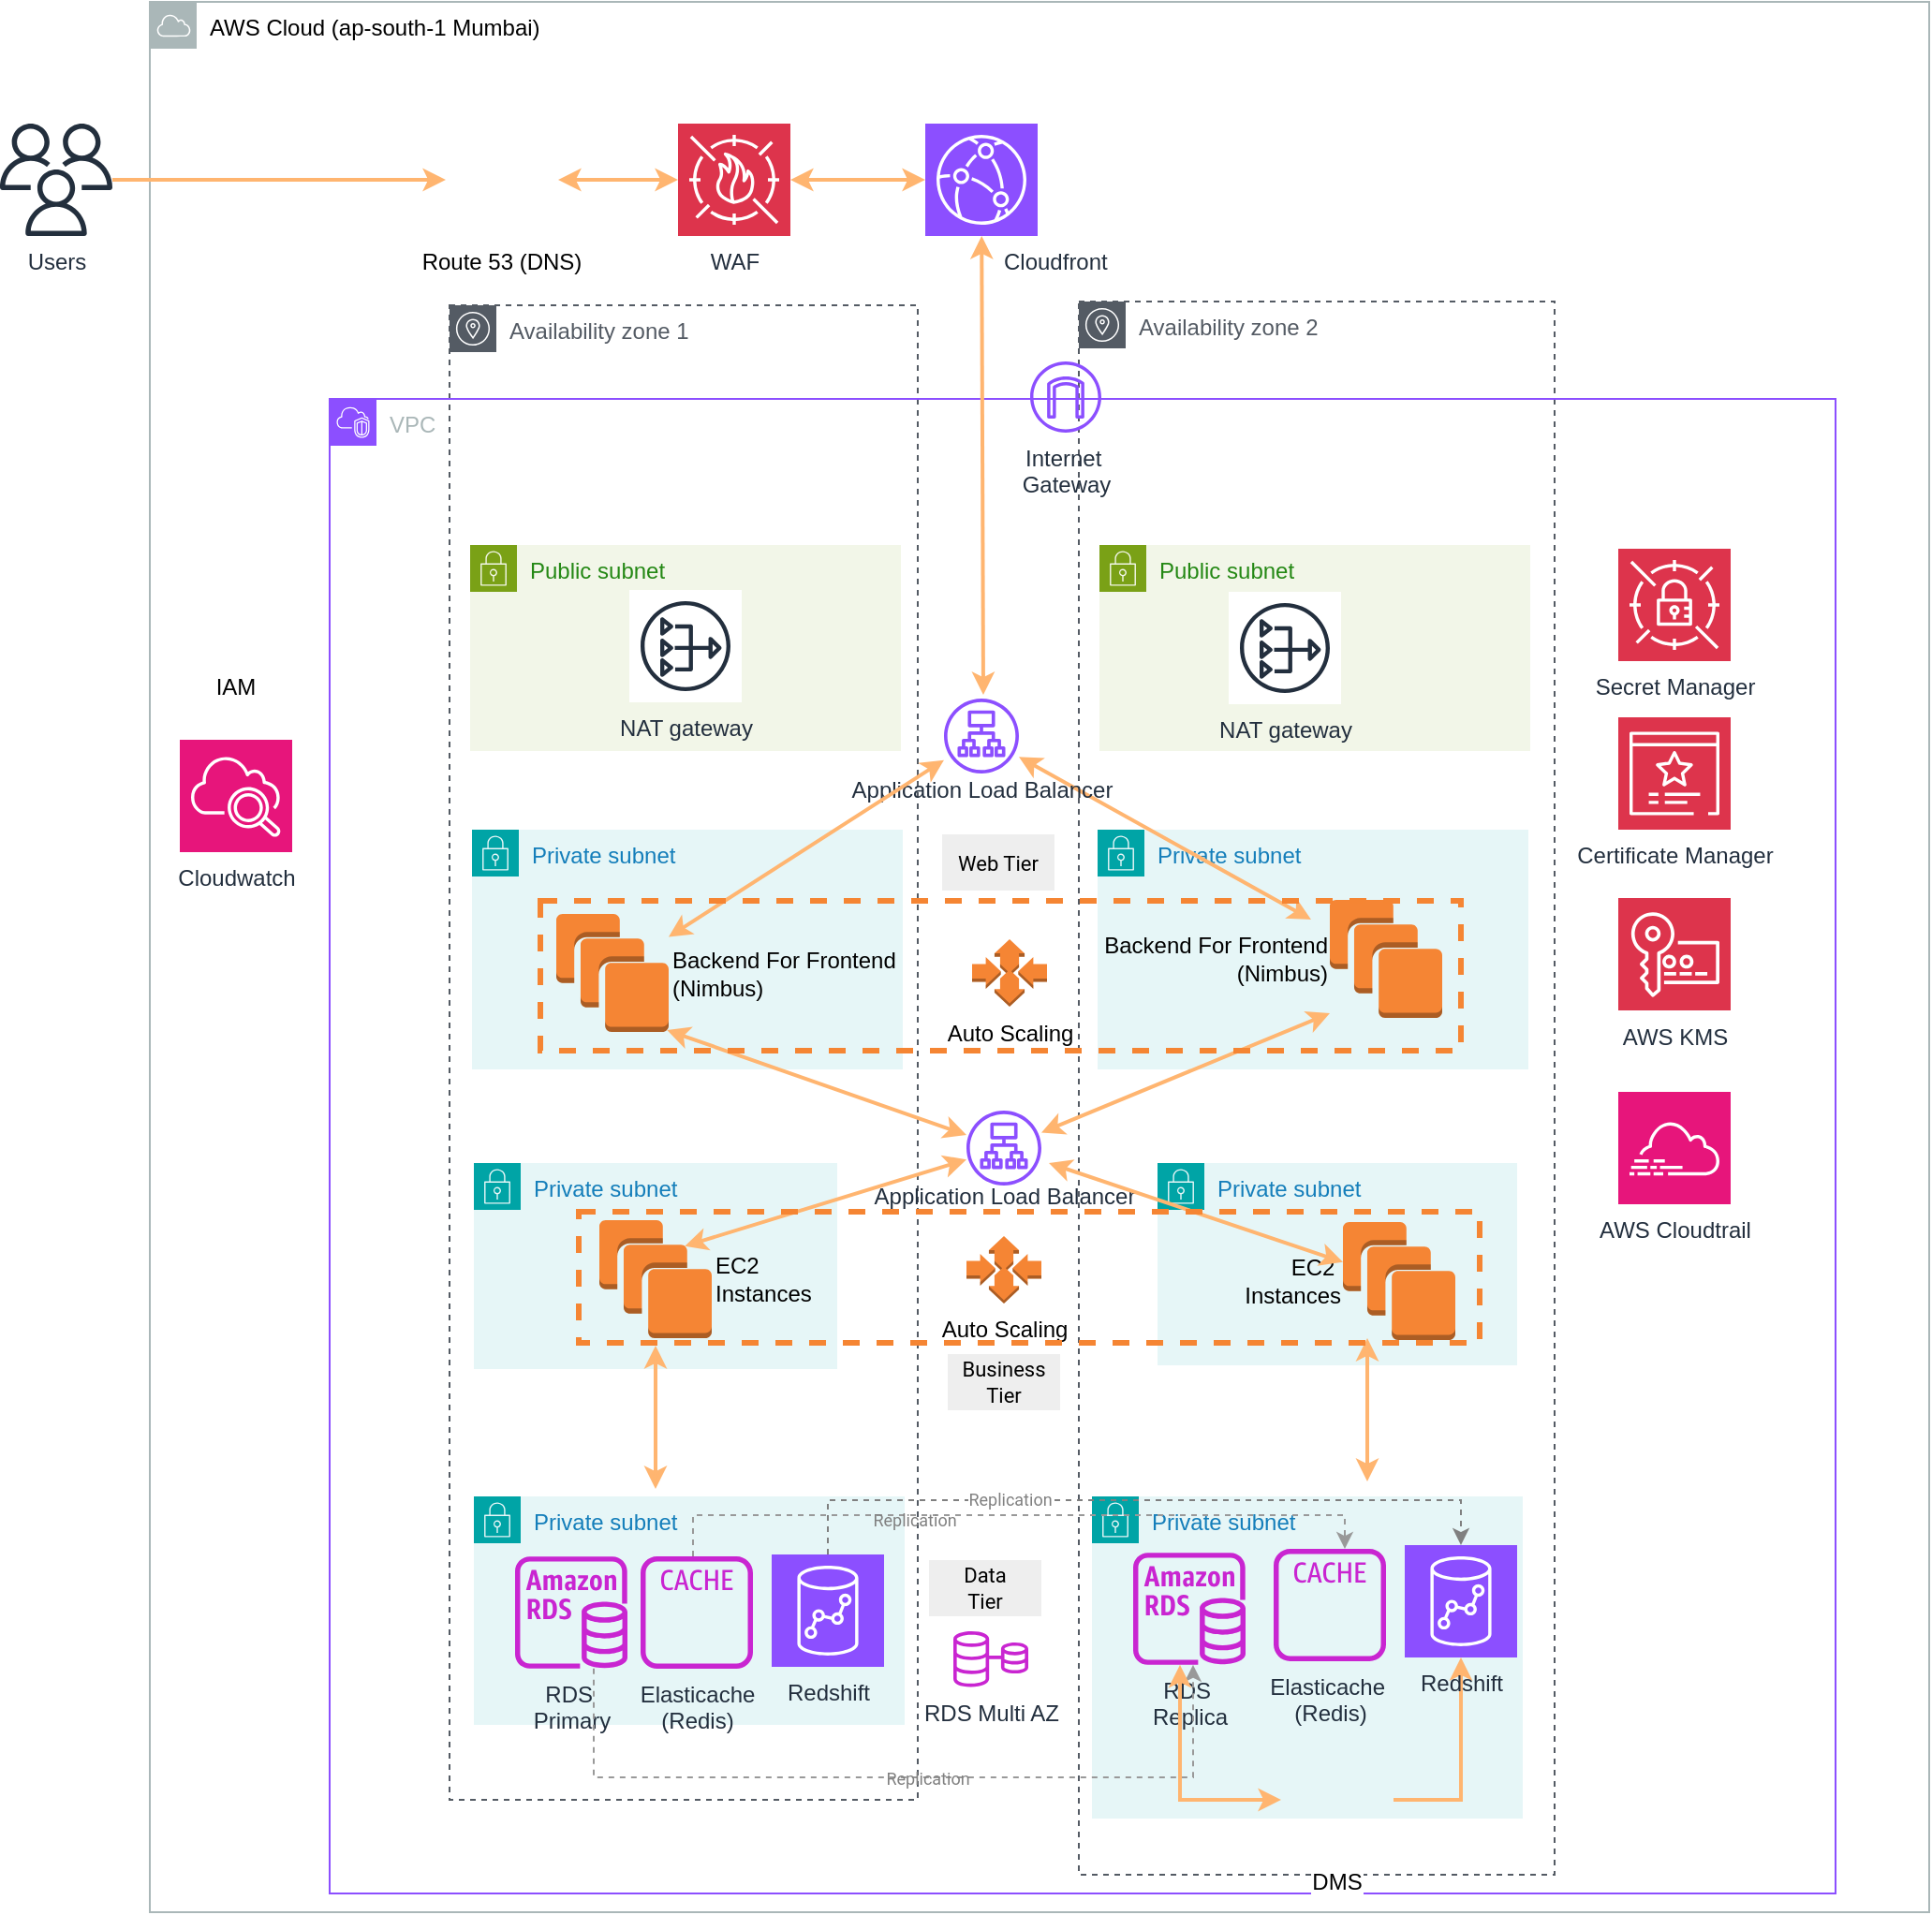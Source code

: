<mxfile version="26.2.4">
  <diagram name="Page-1" id="WeYYNO_cnOW3rP-ONKd1">
    <mxGraphModel dx="1580" dy="1028" grid="1" gridSize="10" guides="1" tooltips="1" connect="1" arrows="1" fold="1" page="1" pageScale="1" pageWidth="1920" pageHeight="1200" math="0" shadow="0">
      <root>
        <mxCell id="0" />
        <mxCell id="1" parent="0" />
        <mxCell id="hNXyFlIkJo8MUDTogeBv-33" value="AWS Cloud (ap-south-1 Mumbai)" style="sketch=0;outlineConnect=0;gradientColor=none;html=1;whiteSpace=wrap;fontSize=12;fontStyle=0;shape=mxgraph.aws4.group;grIcon=mxgraph.aws4.group_aws_cloud;strokeColor=#AAB7B8;fillColor=none;verticalAlign=top;align=left;spacingLeft=30;fontColor=#000000;dashed=0;" parent="1" vertex="1">
          <mxGeometry x="100" y="50" width="950" height="1020" as="geometry" />
        </mxCell>
        <mxCell id="hNXyFlIkJo8MUDTogeBv-4" value="Availability zone 2" style="sketch=0;outlineConnect=0;gradientColor=none;html=1;whiteSpace=wrap;fontSize=12;fontStyle=0;shape=mxgraph.aws4.group;grIcon=mxgraph.aws4.group_availability_zone;strokeColor=#545B64;fillColor=none;verticalAlign=top;align=left;spacingLeft=30;fontColor=#545B64;dashed=1;" parent="1" vertex="1">
          <mxGeometry x="596" y="210" width="254" height="840" as="geometry" />
        </mxCell>
        <mxCell id="hNXyFlIkJo8MUDTogeBv-27" value="Private subnet" style="points=[[0,0],[0.25,0],[0.5,0],[0.75,0],[1,0],[1,0.25],[1,0.5],[1,0.75],[1,1],[0.75,1],[0.5,1],[0.25,1],[0,1],[0,0.75],[0,0.5],[0,0.25]];outlineConnect=0;gradientColor=none;html=1;whiteSpace=wrap;fontSize=12;fontStyle=0;container=1;pointerEvents=0;collapsible=0;recursiveResize=0;shape=mxgraph.aws4.group;grIcon=mxgraph.aws4.group_security_group;grStroke=0;strokeColor=#00A4A6;fillColor=#E6F6F7;verticalAlign=top;align=left;spacingLeft=30;fontColor=#147EBA;dashed=0;" parent="1" vertex="1">
          <mxGeometry x="606" y="492" width="230" height="128" as="geometry" />
        </mxCell>
        <mxCell id="hNXyFlIkJo8MUDTogeBv-3" value="Availability zone 1" style="sketch=0;outlineConnect=0;gradientColor=none;html=1;whiteSpace=wrap;fontSize=12;fontStyle=0;shape=mxgraph.aws4.group;grIcon=mxgraph.aws4.group_availability_zone;strokeColor=#545B64;fillColor=none;verticalAlign=top;align=left;spacingLeft=30;fontColor=#545B64;dashed=1;" parent="1" vertex="1">
          <mxGeometry x="260" y="212" width="250" height="798" as="geometry" />
        </mxCell>
        <mxCell id="hNXyFlIkJo8MUDTogeBv-12" value="Private subnet" style="points=[[0,0],[0.25,0],[0.5,0],[0.75,0],[1,0],[1,0.25],[1,0.5],[1,0.75],[1,1],[0.75,1],[0.5,1],[0.25,1],[0,1],[0,0.75],[0,0.5],[0,0.25]];outlineConnect=0;gradientColor=none;html=1;whiteSpace=wrap;fontSize=12;fontStyle=0;container=0;pointerEvents=0;collapsible=0;recursiveResize=0;shape=mxgraph.aws4.group;grIcon=mxgraph.aws4.group_security_group;grStroke=0;strokeColor=#00A4A6;fillColor=#E6F6F7;verticalAlign=top;align=left;spacingLeft=30;fontColor=#147EBA;dashed=0;" parent="1" vertex="1">
          <mxGeometry x="272" y="492" width="230" height="128" as="geometry" />
        </mxCell>
        <mxCell id="hNXyFlIkJo8MUDTogeBv-5" value="Public subnet" style="points=[[0,0],[0.25,0],[0.5,0],[0.75,0],[1,0],[1,0.25],[1,0.5],[1,0.75],[1,1],[0.75,1],[0.5,1],[0.25,1],[0,1],[0,0.75],[0,0.5],[0,0.25]];outlineConnect=0;gradientColor=none;html=1;whiteSpace=wrap;fontSize=12;fontStyle=0;container=1;pointerEvents=0;collapsible=0;recursiveResize=0;shape=mxgraph.aws4.group;grIcon=mxgraph.aws4.group_security_group;grStroke=0;strokeColor=#7AA116;fillColor=#F2F6E8;verticalAlign=top;align=left;spacingLeft=30;fontColor=#248814;dashed=0;" parent="1" vertex="1">
          <mxGeometry x="271" y="340" width="230" height="110" as="geometry" />
        </mxCell>
        <mxCell id="hNXyFlIkJo8MUDTogeBv-7" value="NAT gateway" style="sketch=0;outlineConnect=0;fontColor=#232F3E;gradientColor=none;strokeColor=#232F3E;fillColor=#ffffff;dashed=0;verticalLabelPosition=bottom;verticalAlign=top;align=center;html=1;fontSize=12;fontStyle=0;aspect=fixed;shape=mxgraph.aws4.resourceIcon;resIcon=mxgraph.aws4.nat_gateway;" parent="hNXyFlIkJo8MUDTogeBv-5" vertex="1">
          <mxGeometry x="85" y="24" width="60" height="60" as="geometry" />
        </mxCell>
        <mxCell id="hNXyFlIkJo8MUDTogeBv-1" value="VPC" style="points=[[0,0],[0.25,0],[0.5,0],[0.75,0],[1,0],[1,0.25],[1,0.5],[1,0.75],[1,1],[0.75,1],[0.5,1],[0.25,1],[0,1],[0,0.75],[0,0.5],[0,0.25]];outlineConnect=0;gradientColor=none;html=1;whiteSpace=wrap;fontSize=12;fontStyle=0;container=0;pointerEvents=0;collapsible=0;recursiveResize=0;shape=mxgraph.aws4.group;grIcon=mxgraph.aws4.group_vpc2;strokeColor=#8C4FFF;fillColor=none;verticalAlign=top;align=left;spacingLeft=30;fontColor=#AAB7B8;dashed=0;" parent="1" vertex="1">
          <mxGeometry x="196" y="262" width="804" height="798" as="geometry" />
        </mxCell>
        <mxCell id="hNXyFlIkJo8MUDTogeBv-16" value="Private subnet" style="points=[[0,0],[0.25,0],[0.5,0],[0.75,0],[1,0],[1,0.25],[1,0.5],[1,0.75],[1,1],[0.75,1],[0.5,1],[0.25,1],[0,1],[0,0.75],[0,0.5],[0,0.25]];outlineConnect=0;gradientColor=none;html=1;whiteSpace=wrap;fontSize=12;fontStyle=0;container=1;pointerEvents=0;collapsible=0;recursiveResize=0;shape=mxgraph.aws4.group;grIcon=mxgraph.aws4.group_security_group;grStroke=0;strokeColor=#00A4A6;fillColor=#E6F6F7;verticalAlign=top;align=left;spacingLeft=30;fontColor=#147EBA;dashed=0;fillStyle=solid;" parent="1" vertex="1">
          <mxGeometry x="273" y="848" width="230" height="122" as="geometry" />
        </mxCell>
        <mxCell id="hNXyFlIkJo8MUDTogeBv-17" value="RDS&amp;nbsp;&lt;div&gt;Primary&lt;/div&gt;" style="sketch=0;outlineConnect=0;fontColor=#232F3E;gradientColor=none;fillColor=#C925D1;strokeColor=none;dashed=0;verticalLabelPosition=bottom;verticalAlign=top;align=center;html=1;fontSize=12;fontStyle=0;aspect=fixed;pointerEvents=1;shape=mxgraph.aws4.rds_instance;" parent="hNXyFlIkJo8MUDTogeBv-16" vertex="1">
          <mxGeometry x="22" y="32" width="60" height="60" as="geometry" />
        </mxCell>
        <mxCell id="hNXyFlIkJo8MUDTogeBv-34" value="Elasticache&lt;div&gt;(Redis)&lt;/div&gt;" style="sketch=0;outlineConnect=0;fontColor=#232F3E;gradientColor=none;fillColor=#C925D1;strokeColor=none;dashed=0;verticalLabelPosition=bottom;verticalAlign=top;align=center;html=1;fontSize=12;fontStyle=0;aspect=fixed;pointerEvents=1;shape=mxgraph.aws4.cache_node;" parent="hNXyFlIkJo8MUDTogeBv-16" vertex="1">
          <mxGeometry x="89" y="32" width="60" height="60" as="geometry" />
        </mxCell>
        <mxCell id="b5st0e11Lzg3NIMRonRP-62" value="Redshift" style="sketch=0;points=[[0,0,0],[0.25,0,0],[0.5,0,0],[0.75,0,0],[1,0,0],[0,1,0],[0.25,1,0],[0.5,1,0],[0.75,1,0],[1,1,0],[0,0.25,0],[0,0.5,0],[0,0.75,0],[1,0.25,0],[1,0.5,0],[1,0.75,0]];outlineConnect=0;fontColor=#232F3E;fillColor=#8C4FFF;strokeColor=#ffffff;dashed=0;verticalLabelPosition=bottom;verticalAlign=top;align=center;html=1;fontSize=12;fontStyle=0;aspect=fixed;shape=mxgraph.aws4.resourceIcon;resIcon=mxgraph.aws4.redshift;" vertex="1" parent="hNXyFlIkJo8MUDTogeBv-16">
          <mxGeometry x="159" y="31" width="60" height="60" as="geometry" />
        </mxCell>
        <mxCell id="hNXyFlIkJo8MUDTogeBv-23" value="Public subnet" style="points=[[0,0],[0.25,0],[0.5,0],[0.75,0],[1,0],[1,0.25],[1,0.5],[1,0.75],[1,1],[0.75,1],[0.5,1],[0.25,1],[0,1],[0,0.75],[0,0.5],[0,0.25]];outlineConnect=0;gradientColor=none;html=1;whiteSpace=wrap;fontSize=12;fontStyle=0;container=1;pointerEvents=0;collapsible=0;recursiveResize=0;shape=mxgraph.aws4.group;grIcon=mxgraph.aws4.group_security_group;grStroke=0;strokeColor=#7AA116;fillColor=#F2F6E8;verticalAlign=top;align=left;spacingLeft=30;fontColor=#248814;dashed=0;" parent="1" vertex="1">
          <mxGeometry x="607" y="340" width="230" height="110" as="geometry" />
        </mxCell>
        <mxCell id="hNXyFlIkJo8MUDTogeBv-25" value="NAT gateway" style="sketch=0;outlineConnect=0;fontColor=#232F3E;gradientColor=none;strokeColor=#232F3E;fillColor=#ffffff;dashed=0;verticalLabelPosition=bottom;verticalAlign=top;align=center;html=1;fontSize=12;fontStyle=0;aspect=fixed;shape=mxgraph.aws4.resourceIcon;resIcon=mxgraph.aws4.nat_gateway;" parent="hNXyFlIkJo8MUDTogeBv-23" vertex="1">
          <mxGeometry x="69" y="25" width="60" height="60" as="geometry" />
        </mxCell>
        <mxCell id="hNXyFlIkJo8MUDTogeBv-30" value="Private subnet" style="points=[[0,0],[0.25,0],[0.5,0],[0.75,0],[1,0],[1,0.25],[1,0.5],[1,0.75],[1,1],[0.75,1],[0.5,1],[0.25,1],[0,1],[0,0.75],[0,0.5],[0,0.25]];outlineConnect=0;gradientColor=none;html=1;whiteSpace=wrap;fontSize=12;fontStyle=0;container=1;pointerEvents=0;collapsible=0;recursiveResize=0;shape=mxgraph.aws4.group;grIcon=mxgraph.aws4.group_security_group;grStroke=0;strokeColor=#00A4A6;fillColor=#E6F6F7;verticalAlign=top;align=left;spacingLeft=30;fontColor=#147EBA;dashed=0;" parent="1" vertex="1">
          <mxGeometry x="603" y="848" width="230" height="172" as="geometry" />
        </mxCell>
        <mxCell id="hNXyFlIkJo8MUDTogeBv-31" value="RDS&amp;nbsp;&lt;div&gt;Replica&lt;/div&gt;" style="sketch=0;outlineConnect=0;fontColor=#232F3E;gradientColor=none;fillColor=#C925D1;strokeColor=none;dashed=0;verticalLabelPosition=bottom;verticalAlign=top;align=center;html=1;fontSize=12;fontStyle=0;aspect=fixed;pointerEvents=1;shape=mxgraph.aws4.rds_instance;" parent="hNXyFlIkJo8MUDTogeBv-30" vertex="1">
          <mxGeometry x="22" y="30" width="60" height="60" as="geometry" />
        </mxCell>
        <mxCell id="hNXyFlIkJo8MUDTogeBv-32" value="Elasticache&amp;nbsp;&lt;div&gt;(Redis)&lt;/div&gt;" style="sketch=0;outlineConnect=0;fontColor=#232F3E;gradientColor=none;fillColor=#C925D1;strokeColor=none;dashed=0;verticalLabelPosition=bottom;verticalAlign=top;align=center;html=1;fontSize=12;fontStyle=0;aspect=fixed;pointerEvents=1;shape=mxgraph.aws4.cache_node;" parent="hNXyFlIkJo8MUDTogeBv-30" vertex="1">
          <mxGeometry x="97" y="28" width="60" height="60" as="geometry" />
        </mxCell>
        <mxCell id="b5st0e11Lzg3NIMRonRP-4" value="Internet&amp;nbsp;&lt;div&gt;Gateway&lt;/div&gt;" style="sketch=0;outlineConnect=0;fontColor=#232F3E;gradientColor=none;fillColor=#8C4FFF;strokeColor=none;dashed=0;verticalLabelPosition=bottom;verticalAlign=top;align=center;html=1;fontSize=12;fontStyle=0;aspect=fixed;pointerEvents=1;shape=mxgraph.aws4.internet_gateway;" vertex="1" parent="1">
          <mxGeometry x="570" y="242" width="38" height="38" as="geometry" />
        </mxCell>
        <mxCell id="b5st0e11Lzg3NIMRonRP-10" value="" style="edgeStyle=orthogonalEdgeStyle;rounded=0;orthogonalLoop=1;jettySize=auto;html=1;dashed=1;strokeColor=#999999;" edge="1" parent="1" source="hNXyFlIkJo8MUDTogeBv-17" target="hNXyFlIkJo8MUDTogeBv-31">
          <mxGeometry relative="1" as="geometry">
            <Array as="points">
              <mxPoint x="337" y="998" />
              <mxPoint x="657" y="998" />
            </Array>
          </mxGeometry>
        </mxCell>
        <mxCell id="b5st0e11Lzg3NIMRonRP-11" value="Replication" style="edgeLabel;html=1;align=center;verticalAlign=middle;resizable=0;points=[];labelBackgroundColor=none;fontColor=#808080;fontSize=9;fontFamily=Roboto;fontSource=https%3A%2F%2Ffonts.googleapis.com%2Fcss%3Ffamily%3DRoboto;" vertex="1" connectable="0" parent="b5st0e11Lzg3NIMRonRP-10">
          <mxGeometry x="0.075" y="-1" relative="1" as="geometry">
            <mxPoint as="offset" />
          </mxGeometry>
        </mxCell>
        <mxCell id="b5st0e11Lzg3NIMRonRP-14" value="" style="edgeStyle=orthogonalEdgeStyle;rounded=0;orthogonalLoop=1;jettySize=auto;html=1;dashed=1;strokeColor=#999999;" edge="1" parent="1" source="hNXyFlIkJo8MUDTogeBv-34" target="hNXyFlIkJo8MUDTogeBv-32">
          <mxGeometry relative="1" as="geometry">
            <Array as="points">
              <mxPoint x="390" y="858" />
              <mxPoint x="738" y="858" />
            </Array>
          </mxGeometry>
        </mxCell>
        <mxCell id="b5st0e11Lzg3NIMRonRP-15" value="Replication" style="edgeLabel;html=1;align=center;verticalAlign=middle;resizable=0;points=[];labelBackgroundColor=none;fontColor=#808080;fontSize=9;fontFamily=Roboto;fontSource=https%3A%2F%2Ffonts.googleapis.com%2Fcss%3Ffamily%3DRoboto;" vertex="1" connectable="0" parent="b5st0e11Lzg3NIMRonRP-14">
          <mxGeometry x="-0.279" y="-3" relative="1" as="geometry">
            <mxPoint as="offset" />
          </mxGeometry>
        </mxCell>
        <mxCell id="b5st0e11Lzg3NIMRonRP-26" value="IAM" style="shape=image;verticalLabelPosition=bottom;labelBackgroundColor=default;verticalAlign=top;aspect=fixed;imageAspect=0;image=https://svgmix.com/uploads/4b20ce-aws-iam.svg;" vertex="1" parent="1">
          <mxGeometry x="116" y="342" width="60" height="60" as="geometry" />
        </mxCell>
        <mxCell id="b5st0e11Lzg3NIMRonRP-28" value="Cloudwatch" style="sketch=0;points=[[0,0,0],[0.25,0,0],[0.5,0,0],[0.75,0,0],[1,0,0],[0,1,0],[0.25,1,0],[0.5,1,0],[0.75,1,0],[1,1,0],[0,0.25,0],[0,0.5,0],[0,0.75,0],[1,0.25,0],[1,0.5,0],[1,0.75,0]];points=[[0,0,0],[0.25,0,0],[0.5,0,0],[0.75,0,0],[1,0,0],[0,1,0],[0.25,1,0],[0.5,1,0],[0.75,1,0],[1,1,0],[0,0.25,0],[0,0.5,0],[0,0.75,0],[1,0.25,0],[1,0.5,0],[1,0.75,0]];outlineConnect=0;fontColor=#232F3E;fillColor=#E7157B;strokeColor=#ffffff;dashed=0;verticalLabelPosition=bottom;verticalAlign=top;align=center;html=1;fontSize=12;fontStyle=0;aspect=fixed;shape=mxgraph.aws4.resourceIcon;resIcon=mxgraph.aws4.cloudwatch_2;" vertex="1" parent="1">
          <mxGeometry x="116" y="444" width="60" height="60" as="geometry" />
        </mxCell>
        <mxCell id="b5st0e11Lzg3NIMRonRP-29" value="Secret Manager" style="sketch=0;points=[[0,0,0],[0.25,0,0],[0.5,0,0],[0.75,0,0],[1,0,0],[0,1,0],[0.25,1,0],[0.5,1,0],[0.75,1,0],[1,1,0],[0,0.25,0],[0,0.5,0],[0,0.75,0],[1,0.25,0],[1,0.5,0],[1,0.75,0]];outlineConnect=0;fontColor=#232F3E;fillColor=#DD344C;strokeColor=#ffffff;dashed=0;verticalLabelPosition=bottom;verticalAlign=top;align=center;html=1;fontSize=12;fontStyle=0;aspect=fixed;shape=mxgraph.aws4.resourceIcon;resIcon=mxgraph.aws4.secrets_manager;" vertex="1" parent="1">
          <mxGeometry x="884" y="342" width="60" height="60" as="geometry" />
        </mxCell>
        <mxCell id="b5st0e11Lzg3NIMRonRP-30" value="Certificate Manager" style="sketch=0;points=[[0,0,0],[0.25,0,0],[0.5,0,0],[0.75,0,0],[1,0,0],[0,1,0],[0.25,1,0],[0.5,1,0],[0.75,1,0],[1,1,0],[0,0.25,0],[0,0.5,0],[0,0.75,0],[1,0.25,0],[1,0.5,0],[1,0.75,0]];outlineConnect=0;fontColor=#232F3E;fillColor=#DD344C;strokeColor=#ffffff;dashed=0;verticalLabelPosition=bottom;verticalAlign=top;align=center;html=1;fontSize=12;fontStyle=0;aspect=fixed;shape=mxgraph.aws4.resourceIcon;resIcon=mxgraph.aws4.certificate_manager_3;" vertex="1" parent="1">
          <mxGeometry x="884" y="432" width="60" height="60" as="geometry" />
        </mxCell>
        <mxCell id="b5st0e11Lzg3NIMRonRP-31" value="AWS KMS" style="sketch=0;points=[[0,0,0],[0.25,0,0],[0.5,0,0],[0.75,0,0],[1,0,0],[0,1,0],[0.25,1,0],[0.5,1,0],[0.75,1,0],[1,1,0],[0,0.25,0],[0,0.5,0],[0,0.75,0],[1,0.25,0],[1,0.5,0],[1,0.75,0]];outlineConnect=0;fontColor=#232F3E;fillColor=#DD344C;strokeColor=#ffffff;dashed=0;verticalLabelPosition=bottom;verticalAlign=top;align=center;html=1;fontSize=12;fontStyle=0;aspect=fixed;shape=mxgraph.aws4.resourceIcon;resIcon=mxgraph.aws4.key_management_service;" vertex="1" parent="1">
          <mxGeometry x="884" y="528.5" width="60" height="60" as="geometry" />
        </mxCell>
        <mxCell id="b5st0e11Lzg3NIMRonRP-32" value="AWS Cloudtrail" style="sketch=0;points=[[0,0,0],[0.25,0,0],[0.5,0,0],[0.75,0,0],[1,0,0],[0,1,0],[0.25,1,0],[0.5,1,0],[0.75,1,0],[1,1,0],[0,0.25,0],[0,0.5,0],[0,0.75,0],[1,0.25,0],[1,0.5,0],[1,0.75,0]];points=[[0,0,0],[0.25,0,0],[0.5,0,0],[0.75,0,0],[1,0,0],[0,1,0],[0.25,1,0],[0.5,1,0],[0.75,1,0],[1,1,0],[0,0.25,0],[0,0.5,0],[0,0.75,0],[1,0.25,0],[1,0.5,0],[1,0.75,0]];outlineConnect=0;fontColor=#232F3E;fillColor=#E7157B;strokeColor=#ffffff;dashed=0;verticalLabelPosition=bottom;verticalAlign=top;align=center;html=1;fontSize=12;fontStyle=0;aspect=fixed;shape=mxgraph.aws4.resourceIcon;resIcon=mxgraph.aws4.cloudtrail;" vertex="1" parent="1">
          <mxGeometry x="884" y="632" width="60" height="60" as="geometry" />
        </mxCell>
        <mxCell id="b5st0e11Lzg3NIMRonRP-37" value="" style="edgeStyle=orthogonalEdgeStyle;rounded=0;orthogonalLoop=1;jettySize=auto;html=1;strokeColor=#FFB570;strokeWidth=2;startArrow=classic;startFill=1;" edge="1" parent="1" source="b5st0e11Lzg3NIMRonRP-34" target="b5st0e11Lzg3NIMRonRP-35">
          <mxGeometry relative="1" as="geometry" />
        </mxCell>
        <mxCell id="b5st0e11Lzg3NIMRonRP-34" value="Route 53 (DNS)" style="shape=image;verticalLabelPosition=bottom;labelBackgroundColor=default;verticalAlign=top;aspect=fixed;imageAspect=0;image=https://miro.medium.com/v2/resize:fit:512/1*8KXEWHMX2ZMaTH9A3SPBVg.png;" vertex="1" parent="1">
          <mxGeometry x="258" y="115" width="60" height="60" as="geometry" />
        </mxCell>
        <mxCell id="b5st0e11Lzg3NIMRonRP-38" value="" style="edgeStyle=orthogonalEdgeStyle;rounded=0;orthogonalLoop=1;jettySize=auto;html=1;strokeColor=#FFB570;strokeWidth=2;startArrow=classic;startFill=1;" edge="1" parent="1" source="b5st0e11Lzg3NIMRonRP-35" target="b5st0e11Lzg3NIMRonRP-36">
          <mxGeometry relative="1" as="geometry" />
        </mxCell>
        <mxCell id="b5st0e11Lzg3NIMRonRP-35" value="WAF" style="sketch=0;points=[[0,0,0],[0.25,0,0],[0.5,0,0],[0.75,0,0],[1,0,0],[0,1,0],[0.25,1,0],[0.5,1,0],[0.75,1,0],[1,1,0],[0,0.25,0],[0,0.5,0],[0,0.75,0],[1,0.25,0],[1,0.5,0],[1,0.75,0]];outlineConnect=0;fontColor=#232F3E;fillColor=#DD344C;strokeColor=#ffffff;dashed=0;verticalLabelPosition=bottom;verticalAlign=top;align=center;html=1;fontSize=12;fontStyle=0;aspect=fixed;shape=mxgraph.aws4.resourceIcon;resIcon=mxgraph.aws4.waf;" vertex="1" parent="1">
          <mxGeometry x="382" y="115" width="60" height="60" as="geometry" />
        </mxCell>
        <mxCell id="b5st0e11Lzg3NIMRonRP-36" value="Cloudfront" style="sketch=0;points=[[0,0,0],[0.25,0,0],[0.5,0,0],[0.75,0,0],[1,0,0],[0,1,0],[0.25,1,0],[0.5,1,0],[0.75,1,0],[1,1,0],[0,0.25,0],[0,0.5,0],[0,0.75,0],[1,0.25,0],[1,0.5,0],[1,0.75,0]];outlineConnect=0;fontColor=#232F3E;fillColor=#8C4FFF;strokeColor=#ffffff;dashed=0;verticalLabelPosition=bottom;verticalAlign=top;align=left;html=1;fontSize=12;fontStyle=0;aspect=fixed;shape=mxgraph.aws4.resourceIcon;resIcon=mxgraph.aws4.cloudfront;labelPosition=right;spacingLeft=-20;" vertex="1" parent="1">
          <mxGeometry x="514" y="115" width="60" height="60" as="geometry" />
        </mxCell>
        <mxCell id="b5st0e11Lzg3NIMRonRP-41" style="edgeStyle=orthogonalEdgeStyle;rounded=0;orthogonalLoop=1;jettySize=auto;html=1;fillColor=#ffcc99;strokeColor=#FFB570;startArrow=none;startFill=0;strokeWidth=2;" edge="1" parent="1" source="b5st0e11Lzg3NIMRonRP-39" target="b5st0e11Lzg3NIMRonRP-34">
          <mxGeometry relative="1" as="geometry" />
        </mxCell>
        <mxCell id="b5st0e11Lzg3NIMRonRP-39" value="Users" style="sketch=0;outlineConnect=0;fontColor=#232F3E;gradientColor=none;fillColor=#232F3D;strokeColor=none;dashed=0;verticalLabelPosition=bottom;verticalAlign=top;align=center;html=1;fontSize=12;fontStyle=0;aspect=fixed;pointerEvents=1;shape=mxgraph.aws4.users;" vertex="1" parent="1">
          <mxGeometry x="20" y="115" width="60" height="60" as="geometry" />
        </mxCell>
        <mxCell id="b5st0e11Lzg3NIMRonRP-43" value="Application&amp;nbsp;&lt;span style=&quot;background-color: transparent; color: light-dark(rgb(35, 47, 62), rgb(189, 199, 212));&quot;&gt;Load Balancer&lt;/span&gt;" style="sketch=0;outlineConnect=0;fontColor=#232F3E;gradientColor=none;fillColor=#8C4FFF;strokeColor=none;dashed=0;verticalLabelPosition=bottom;verticalAlign=top;align=center;html=1;fontSize=12;fontStyle=0;aspect=fixed;pointerEvents=1;shape=mxgraph.aws4.application_load_balancer;spacingTop=-8;" vertex="1" parent="1">
          <mxGeometry x="536" y="642" width="40" height="40" as="geometry" />
        </mxCell>
        <mxCell id="b5st0e11Lzg3NIMRonRP-45" value="" style="rounded=0;orthogonalLoop=1;jettySize=auto;html=1;startArrow=classic;startFill=1;strokeColor=#FFB570;strokeWidth=2;" edge="1" parent="1" source="b5st0e11Lzg3NIMRonRP-42">
          <mxGeometry relative="1" as="geometry">
            <mxPoint x="536" y="440" as="sourcePoint" />
            <mxPoint x="720" y="540" as="targetPoint" />
          </mxGeometry>
        </mxCell>
        <mxCell id="b5st0e11Lzg3NIMRonRP-46" value="" style="rounded=0;orthogonalLoop=1;jettySize=auto;html=1;startArrow=classic;startFill=1;entryX=0.985;entryY=0.985;entryDx=0;entryDy=0;entryPerimeter=0;strokeColor=#FFB570;strokeWidth=2;" edge="1" parent="1" source="b5st0e11Lzg3NIMRonRP-43" target="hNXyFlIkJo8MUDTogeBv-6">
          <mxGeometry relative="1" as="geometry">
            <mxPoint x="536" y="440" as="sourcePoint" />
            <mxPoint x="410" y="610" as="targetPoint" />
          </mxGeometry>
        </mxCell>
        <mxCell id="b5st0e11Lzg3NIMRonRP-47" value="" style="rounded=0;orthogonalLoop=1;jettySize=auto;html=1;startArrow=classic;startFill=1;strokeColor=#FFB570;strokeWidth=2;" edge="1" parent="1" target="b5st0e11Lzg3NIMRonRP-43">
          <mxGeometry relative="1" as="geometry">
            <mxPoint x="730" y="590" as="sourcePoint" />
            <mxPoint x="583" y="640" as="targetPoint" />
          </mxGeometry>
        </mxCell>
        <mxCell id="b5st0e11Lzg3NIMRonRP-1" value="&lt;div&gt;Data&lt;/div&gt;&lt;div&gt;Tier&lt;/div&gt;" style="text;html=1;align=center;verticalAlign=middle;whiteSpace=wrap;rounded=0;fillColor=#eeeeee;strokeColor=none;fontFamily=Roboto;fontSource=https%3A%2F%2Ffonts.googleapis.com%2Fcss%3Ffamily%3DRoboto;fontSize=11;" vertex="1" parent="1">
          <mxGeometry x="516" y="882" width="60" height="30" as="geometry" />
        </mxCell>
        <mxCell id="b5st0e11Lzg3NIMRonRP-2" value="Business&lt;div&gt;Tier&lt;/div&gt;" style="text;html=1;align=center;verticalAlign=middle;whiteSpace=wrap;rounded=0;fillColor=#eeeeee;strokeColor=none;fontFamily=Roboto;fontSource=https%3A%2F%2Ffonts.googleapis.com%2Fcss%3Ffamily%3DRoboto;fontSize=11;" vertex="1" parent="1">
          <mxGeometry x="526" y="772" width="60" height="30" as="geometry" />
        </mxCell>
        <mxCell id="b5st0e11Lzg3NIMRonRP-12" value="RDS&amp;nbsp;&lt;span style=&quot;background-color: transparent; color: light-dark(rgb(35, 47, 62), rgb(189, 199, 212));&quot;&gt;Multi AZ&lt;/span&gt;" style="sketch=0;outlineConnect=0;fontColor=#232F3E;gradientColor=none;fillColor=#C925D1;strokeColor=none;dashed=0;verticalLabelPosition=bottom;verticalAlign=top;align=center;html=1;fontSize=12;fontStyle=0;aspect=fixed;pointerEvents=1;shape=mxgraph.aws4.rds_multi_az;" vertex="1" parent="1">
          <mxGeometry x="529" y="920" width="40" height="29.74" as="geometry" />
        </mxCell>
        <mxCell id="b5st0e11Lzg3NIMRonRP-17" value="Auto&amp;nbsp;&lt;span style=&quot;background-color: transparent; color: light-dark(rgb(0, 0, 0), rgb(255, 255, 255));&quot;&gt;Scaling&lt;/span&gt;" style="outlineConnect=0;dashed=0;verticalLabelPosition=bottom;verticalAlign=top;align=center;html=1;shape=mxgraph.aws3.auto_scaling;fillColor=#F58534;gradientColor=none;" vertex="1" parent="1">
          <mxGeometry x="539" y="550.5" width="40" height="36" as="geometry" />
        </mxCell>
        <mxCell id="b5st0e11Lzg3NIMRonRP-19" value="Private subnet" style="points=[[0,0],[0.25,0],[0.5,0],[0.75,0],[1,0],[1,0.25],[1,0.5],[1,0.75],[1,1],[0.75,1],[0.5,1],[0.25,1],[0,1],[0,0.75],[0,0.5],[0,0.25]];outlineConnect=0;gradientColor=none;html=1;whiteSpace=wrap;fontSize=12;fontStyle=0;container=0;pointerEvents=0;collapsible=0;recursiveResize=0;shape=mxgraph.aws4.group;grIcon=mxgraph.aws4.group_security_group;grStroke=0;strokeColor=#00A4A6;fillColor=#E6F6F7;verticalAlign=top;align=left;spacingLeft=30;fontColor=#147EBA;dashed=0;" vertex="1" parent="1">
          <mxGeometry x="273" y="670" width="194" height="110" as="geometry" />
        </mxCell>
        <mxCell id="b5st0e11Lzg3NIMRonRP-20" value="Private subnet" style="points=[[0,0],[0.25,0],[0.5,0],[0.75,0],[1,0],[1,0.25],[1,0.5],[1,0.75],[1,1],[0.75,1],[0.5,1],[0.25,1],[0,1],[0,0.75],[0,0.5],[0,0.25]];outlineConnect=0;gradientColor=none;html=1;whiteSpace=wrap;fontSize=12;fontStyle=0;container=1;pointerEvents=0;collapsible=0;recursiveResize=0;shape=mxgraph.aws4.group;grIcon=mxgraph.aws4.group_security_group;grStroke=0;strokeColor=#00A4A6;fillColor=#E6F6F7;verticalAlign=top;align=left;spacingLeft=30;fontColor=#147EBA;dashed=0;" vertex="1" parent="1">
          <mxGeometry x="638" y="670" width="192" height="108" as="geometry" />
        </mxCell>
        <mxCell id="b5st0e11Lzg3NIMRonRP-21" value="EC2&amp;nbsp;&lt;div&gt;Instances&lt;/div&gt;" style="outlineConnect=0;dashed=0;verticalLabelPosition=middle;verticalAlign=middle;align=right;html=1;shape=mxgraph.aws3.instances;fillColor=#F58534;gradientColor=none;labelPosition=left;" vertex="1" parent="b5st0e11Lzg3NIMRonRP-20">
          <mxGeometry x="99" y="31.5" width="60" height="63" as="geometry" />
        </mxCell>
        <mxCell id="b5st0e11Lzg3NIMRonRP-22" value="EC2&amp;nbsp;&lt;div&gt;Instances&lt;/div&gt;" style="outlineConnect=0;dashed=0;verticalLabelPosition=middle;verticalAlign=middle;align=left;html=1;shape=mxgraph.aws3.instances;fillColor=#F58534;gradientColor=none;labelPosition=right;" vertex="1" parent="1">
          <mxGeometry x="340" y="700.5" width="60" height="63" as="geometry" />
        </mxCell>
        <mxCell id="b5st0e11Lzg3NIMRonRP-24" value="Auto&amp;nbsp;&lt;span style=&quot;background-color: transparent; color: light-dark(rgb(0, 0, 0), rgb(255, 255, 255));&quot;&gt;Scaling&lt;/span&gt;" style="outlineConnect=0;dashed=0;verticalLabelPosition=bottom;verticalAlign=top;align=center;html=1;shape=mxgraph.aws3.auto_scaling;fillColor=#F58534;gradientColor=none;" vertex="1" parent="1">
          <mxGeometry x="536" y="709" width="40" height="36" as="geometry" />
        </mxCell>
        <mxCell id="b5st0e11Lzg3NIMRonRP-3" value="Web Tier" style="text;html=1;align=center;verticalAlign=middle;whiteSpace=wrap;rounded=0;fillColor=#eeeeee;strokeColor=none;fontFamily=Roboto;fontSource=https%3A%2F%2Ffonts.googleapis.com%2Fcss%3Ffamily%3DRoboto;fontSize=11;" vertex="1" parent="1">
          <mxGeometry x="523" y="494.5" width="60" height="30" as="geometry" />
        </mxCell>
        <mxCell id="hNXyFlIkJo8MUDTogeBv-6" value="Backend For Frontend&lt;div&gt;(Nimbus)&lt;/div&gt;" style="outlineConnect=0;dashed=0;verticalLabelPosition=middle;verticalAlign=middle;align=left;html=1;shape=mxgraph.aws3.instances;fillColor=#F58534;gradientColor=none;labelPosition=right;" parent="1" vertex="1">
          <mxGeometry x="317" y="537" width="60" height="63" as="geometry" />
        </mxCell>
        <mxCell id="b5st0e11Lzg3NIMRonRP-42" value="Application Load Balancer" style="sketch=0;outlineConnect=0;fontColor=#232F3E;gradientColor=none;fillColor=#8C4FFF;strokeColor=none;dashed=0;verticalLabelPosition=bottom;verticalAlign=top;align=center;html=1;fontSize=12;fontStyle=0;aspect=fixed;pointerEvents=1;shape=mxgraph.aws4.application_load_balancer;spacingTop=-5;" vertex="1" parent="1">
          <mxGeometry x="524" y="422" width="40" height="40" as="geometry" />
        </mxCell>
        <mxCell id="b5st0e11Lzg3NIMRonRP-44" value="" style="rounded=0;orthogonalLoop=1;jettySize=auto;html=1;startArrow=classic;startFill=1;strokeColor=#FFB570;strokeWidth=2;" edge="1" parent="1" source="b5st0e11Lzg3NIMRonRP-42" target="hNXyFlIkJo8MUDTogeBv-6">
          <mxGeometry relative="1" as="geometry" />
        </mxCell>
        <mxCell id="b5st0e11Lzg3NIMRonRP-25" value="Backend For Frontend&lt;div&gt;(Nimbus)&lt;/div&gt;" style="outlineConnect=0;dashed=0;verticalLabelPosition=middle;verticalAlign=middle;align=right;html=1;shape=mxgraph.aws3.instances;fillColor=#F58534;gradientColor=none;labelPosition=left;" vertex="1" parent="1">
          <mxGeometry x="730" y="529.5" width="60" height="63" as="geometry" />
        </mxCell>
        <mxCell id="b5st0e11Lzg3NIMRonRP-49" value="" style="rounded=0;orthogonalLoop=1;jettySize=auto;html=1;startArrow=classic;startFill=1;entryX=0.76;entryY=0.22;entryDx=0;entryDy=0;entryPerimeter=0;strokeColor=#FFB570;strokeWidth=2;" edge="1" parent="1" source="b5st0e11Lzg3NIMRonRP-43" target="b5st0e11Lzg3NIMRonRP-22">
          <mxGeometry relative="1" as="geometry">
            <mxPoint x="524" y="670" as="sourcePoint" />
            <mxPoint x="426" y="719.0" as="targetPoint" />
          </mxGeometry>
        </mxCell>
        <mxCell id="b5st0e11Lzg3NIMRonRP-50" value="" style="rounded=0;orthogonalLoop=1;jettySize=auto;html=1;startArrow=classic;startFill=1;strokeColor=#FFB570;strokeWidth=2;exitX=1.1;exitY=0.7;exitDx=0;exitDy=0;exitPerimeter=0;" edge="1" parent="1" source="b5st0e11Lzg3NIMRonRP-43" target="b5st0e11Lzg3NIMRonRP-21">
          <mxGeometry relative="1" as="geometry">
            <mxPoint x="586" y="680" as="sourcePoint" />
            <mxPoint x="718" y="721.556" as="targetPoint" />
          </mxGeometry>
        </mxCell>
        <mxCell id="b5st0e11Lzg3NIMRonRP-51" value="" style="rounded=0;orthogonalLoop=1;jettySize=auto;html=1;startArrow=classic;startFill=1;strokeColor=#FFB570;strokeWidth=2;" edge="1" parent="1">
          <mxGeometry relative="1" as="geometry">
            <mxPoint x="370" y="844" as="sourcePoint" />
            <mxPoint x="370" y="767.5" as="targetPoint" />
          </mxGeometry>
        </mxCell>
        <mxCell id="b5st0e11Lzg3NIMRonRP-52" value="" style="rounded=0;orthogonalLoop=1;jettySize=auto;html=1;startArrow=classic;startFill=1;strokeColor=#FFB570;strokeWidth=2;" edge="1" parent="1">
          <mxGeometry relative="1" as="geometry">
            <mxPoint x="750" y="840" as="sourcePoint" />
            <mxPoint x="750" y="763.5" as="targetPoint" />
          </mxGeometry>
        </mxCell>
        <mxCell id="b5st0e11Lzg3NIMRonRP-53" value="" style="rounded=0;orthogonalLoop=1;jettySize=auto;html=1;startArrow=classic;startFill=1;strokeColor=#FFB570;strokeWidth=2;" edge="1" parent="1" target="b5st0e11Lzg3NIMRonRP-36">
          <mxGeometry relative="1" as="geometry">
            <mxPoint x="545" y="420" as="sourcePoint" />
            <mxPoint x="545.47" y="333.75" as="targetPoint" />
          </mxGeometry>
        </mxCell>
        <mxCell id="b5st0e11Lzg3NIMRonRP-16" value="" style="rounded=0;whiteSpace=wrap;html=1;fillColor=none;dashed=1;strokeWidth=3;strokeColor=light-dark(#f58533, #ededed);" vertex="1" parent="1">
          <mxGeometry x="329" y="696" width="481" height="70" as="geometry" />
        </mxCell>
        <mxCell id="b5st0e11Lzg3NIMRonRP-54" value="" style="rounded=0;whiteSpace=wrap;html=1;fillColor=none;dashed=1;strokeWidth=3;strokeColor=light-dark(#f58533, #ededed);" vertex="1" parent="1">
          <mxGeometry x="308.5" y="530" width="491.5" height="80" as="geometry" />
        </mxCell>
        <mxCell id="b5st0e11Lzg3NIMRonRP-60" value="" style="edgeStyle=orthogonalEdgeStyle;rounded=0;orthogonalLoop=1;jettySize=auto;html=1;strokeColor=#FFB570;strokeWidth=2;" edge="1" parent="1" source="b5st0e11Lzg3NIMRonRP-55" target="b5st0e11Lzg3NIMRonRP-57">
          <mxGeometry relative="1" as="geometry" />
        </mxCell>
        <mxCell id="b5st0e11Lzg3NIMRonRP-55" value="DMS" style="shape=image;verticalLabelPosition=bottom;labelBackgroundColor=default;verticalAlign=top;aspect=fixed;imageAspect=0;image=https://www.dbi-services.com/blog/wp-content/uploads/sites/2/2022/05/aws-dms.png;" vertex="1" parent="1">
          <mxGeometry x="704" y="980" width="60" height="60" as="geometry" />
        </mxCell>
        <mxCell id="b5st0e11Lzg3NIMRonRP-57" value="Redshift" style="sketch=0;points=[[0,0,0],[0.25,0,0],[0.5,0,0],[0.75,0,0],[1,0,0],[0,1,0],[0.25,1,0],[0.5,1,0],[0.75,1,0],[1,1,0],[0,0.25,0],[0,0.5,0],[0,0.75,0],[1,0.25,0],[1,0.5,0],[1,0.75,0]];outlineConnect=0;fontColor=#232F3E;fillColor=#8C4FFF;strokeColor=#ffffff;dashed=0;verticalLabelPosition=bottom;verticalAlign=top;align=center;html=1;fontSize=12;fontStyle=0;aspect=fixed;shape=mxgraph.aws4.resourceIcon;resIcon=mxgraph.aws4.redshift;" vertex="1" parent="1">
          <mxGeometry x="770" y="874" width="60" height="60" as="geometry" />
        </mxCell>
        <mxCell id="b5st0e11Lzg3NIMRonRP-58" value="" style="rounded=0;orthogonalLoop=1;jettySize=auto;html=1;startArrow=classic;startFill=1;strokeColor=#FFB570;strokeWidth=2;edgeStyle=orthogonalEdgeStyle;exitX=0;exitY=0.5;exitDx=0;exitDy=0;" edge="1" parent="1" source="b5st0e11Lzg3NIMRonRP-55" target="hNXyFlIkJo8MUDTogeBv-31">
          <mxGeometry relative="1" as="geometry">
            <mxPoint x="760" y="850" as="sourcePoint" />
            <mxPoint x="760" y="773.5" as="targetPoint" />
            <Array as="points">
              <mxPoint x="650" y="1010" />
            </Array>
          </mxGeometry>
        </mxCell>
        <mxCell id="b5st0e11Lzg3NIMRonRP-63" value="" style="edgeStyle=orthogonalEdgeStyle;rounded=0;orthogonalLoop=1;jettySize=auto;html=1;entryX=0.5;entryY=0;entryDx=0;entryDy=0;entryPerimeter=0;dashed=1;strokeColor=#808080;" edge="1" parent="1" source="b5st0e11Lzg3NIMRonRP-62" target="b5st0e11Lzg3NIMRonRP-57">
          <mxGeometry relative="1" as="geometry">
            <Array as="points">
              <mxPoint x="462" y="850" />
              <mxPoint x="800" y="850" />
            </Array>
          </mxGeometry>
        </mxCell>
        <mxCell id="b5st0e11Lzg3NIMRonRP-64" value="Replication" style="edgeLabel;html=1;align=center;verticalAlign=middle;resizable=0;points=[];fontSize=9;fontColor=#808080;fontFamily=Roboto;fontSource=https%3A%2F%2Ffonts.googleapis.com%2Fcss%3Ffamily%3DRoboto;" vertex="1" connectable="0" parent="b5st0e11Lzg3NIMRonRP-63">
          <mxGeometry x="-0.355" relative="1" as="geometry">
            <mxPoint as="offset" />
          </mxGeometry>
        </mxCell>
      </root>
    </mxGraphModel>
  </diagram>
</mxfile>
